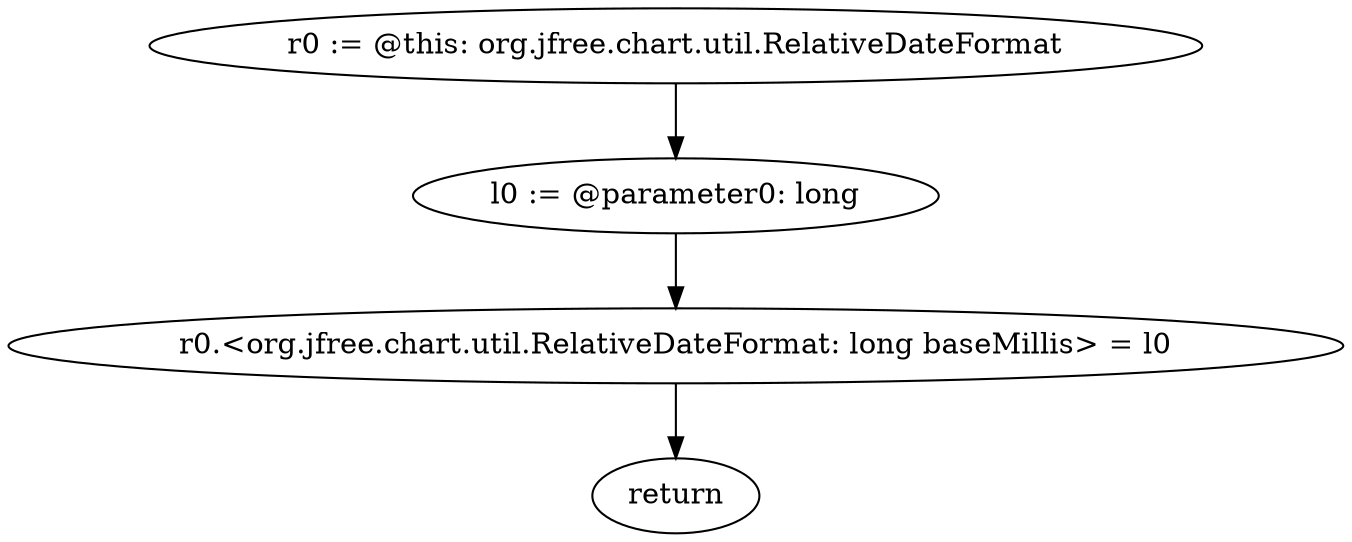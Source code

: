 digraph "unitGraph" {
    "r0 := @this: org.jfree.chart.util.RelativeDateFormat"
    "l0 := @parameter0: long"
    "r0.<org.jfree.chart.util.RelativeDateFormat: long baseMillis> = l0"
    "return"
    "r0 := @this: org.jfree.chart.util.RelativeDateFormat"->"l0 := @parameter0: long";
    "l0 := @parameter0: long"->"r0.<org.jfree.chart.util.RelativeDateFormat: long baseMillis> = l0";
    "r0.<org.jfree.chart.util.RelativeDateFormat: long baseMillis> = l0"->"return";
}
